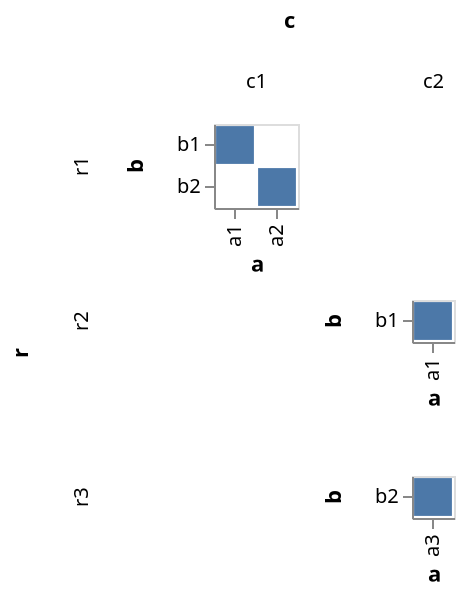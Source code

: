 {
  "$schema": "https://vega.github.io/schema/vega/v4.json",
  "autosize": "pad",
  "padding": 5,
  "data": [
    {
      "name": "source_0",
      "values": [
        {"r": "r1", "c": "c1", "a": "a1", "b": "b1"},
        {"r": "r1", "c": "c1", "a": "a2", "b": "b2"},
        {"r": "r2", "c": "c2", "a": "a1", "b": "b1"},
        {"r": "r3", "c": "c2", "a": "a3", "b": "b2"}
      ]
    },
    {
      "name": "cross_column_domain_row_domain",
      "source": "source_0",
      "transform": [
        {
          "type": "aggregate",
          "groupby": ["c", "r"],
          "fields": ["a", "b"],
          "ops": ["distinct", "distinct"]
        }
      ]
    },
    {
      "name": "column_domain",
      "source": "cross_column_domain_row_domain",
      "transform": [
        {
          "type": "aggregate",
          "groupby": ["c"],
          "fields": ["distinct_a"],
          "ops": ["max"],
          "as": ["distinct_a"]
        }
      ]
    },
    {
      "name": "row_domain",
      "source": "cross_column_domain_row_domain",
      "transform": [
        {
          "type": "aggregate",
          "groupby": ["r"],
          "fields": ["distinct_b"],
          "ops": ["max"],
          "as": ["distinct_b"]
        }
      ]
    }
  ],
  "signals": [
    {"name": "child_x_step", "value": 21},
    {"name": "child_y_step", "value": 21}
  ],
  "layout": {
    "padding": {"row": 10, "column": 10},
    "offset": {"rowTitle": 10, "columnTitle": 10},
    "columns": {"signal": "length(data('column_domain'))"},
    "bounds": "full",
    "align": "all"
  },
  "marks": [
    {
      "name": "row-title",
      "type": "group",
      "role": "row-title",
      "title": {
        "text": "r",
        "offset": 10,
        "orient": "left",
        "style": "guide-title"
      }
    },
    {
      "name": "column-title",
      "type": "group",
      "role": "column-title",
      "title": {"text": "c", "offset": 10, "style": "guide-title"}
    },
    {
      "name": "row_header",
      "type": "group",
      "role": "row-header",
      "from": {"data": "row_domain"},
      "sort": {"field": "datum[\"r\"]", "order": "ascending"},
      "title": {
        "text": {"signal": "''+parent[\"r\"]"},
        "offset": 10,
        "orient": "left",
        "style": "guide-label",
        "baseline": "middle"
      },
      "encode": {
        "update": {
          "height": {
            "signal": "bandspace(datum[\"distinct_b\"], 0.1, 0.05) * child_y_step"
          }
        }
      }
    },
    {
      "name": "column_header",
      "type": "group",
      "role": "column-header",
      "from": {"data": "column_domain"},
      "sort": {"field": "datum[\"c\"]", "order": "ascending"},
      "title": {
        "text": {"signal": "''+parent[\"c\"]"},
        "offset": 10,
        "style": "guide-label",
        "baseline": "middle"
      },
      "encode": {
        "update": {
          "width": {
            "signal": "bandspace(datum[\"distinct_a\"], 0.1, 0.05) * child_x_step"
          }
        }
      }
    },
    {
      "name": "cell",
      "type": "group",
      "style": "cell",
      "from": {
        "facet": {
          "name": "facet",
          "data": "source_0",
          "groupby": ["r", "c"],
          "aggregate": {
            "cross": true,
            "fields": ["a", "b"],
            "ops": ["distinct", "distinct"],
            "as": ["distinct_a", "distinct_b"]
          }
        }
      },
      "sort": {
        "field": ["datum[\"r\"]", "datum[\"c\"]"],
        "order": ["ascending", "ascending"]
      },
      "encode": {
        "update": {
          "width": {
            "signal": "bandspace(datum[\"distinct_a\"], 0.1, 0.05) * child_x_step"
          },
          "height": {
            "signal": "bandspace(datum[\"distinct_b\"], 0.1, 0.05) * child_y_step"
          }
        }
      },
      "marks": [
        {
          "name": "child_marks",
          "type": "rect",
          "style": ["rect"],
          "from": {"data": "facet"},
          "encode": {
            "update": {
              "fill": {"value": "#4c78a8"},
              "tooltip": {
                "signal": "{\"b\": ''+datum[\"b\"], \"a\": ''+datum[\"a\"]}"
              },
              "x": {"scale": "child_x", "field": "a"},
              "width": {"scale": "child_x", "band": true},
              "y": {"scale": "child_y", "field": "b"},
              "height": {"scale": "child_y", "band": true}
            }
          }
        }
      ],
      "scales": [
        {
          "name": "child_x",
          "type": "band",
          "domain": {"data": "facet", "field": "a", "sort": true},
          "range": {"step": {"signal": "child_x_step"}},
          "paddingInner": 0.1,
          "paddingOuter": 0.05
        },
        {
          "name": "child_y",
          "type": "band",
          "domain": {"data": "facet", "field": "b", "sort": true},
          "range": {"step": {"signal": "child_y_step"}},
          "paddingInner": 0.1,
          "paddingOuter": 0.05
        }
      ],
      "axes": [
        {
          "scale": "child_x",
          "orient": "bottom",
          "grid": false,
          "title": "a",
          "labelAlign": "right",
          "labelAngle": 270,
          "labelBaseline": "middle",
          "zindex": 1
        },
        {
          "scale": "child_y",
          "orient": "left",
          "grid": false,
          "title": "b",
          "zindex": 1
        }
      ]
    }
  ],
  "config": {"axisY": {"minExtent": 30}}
}
